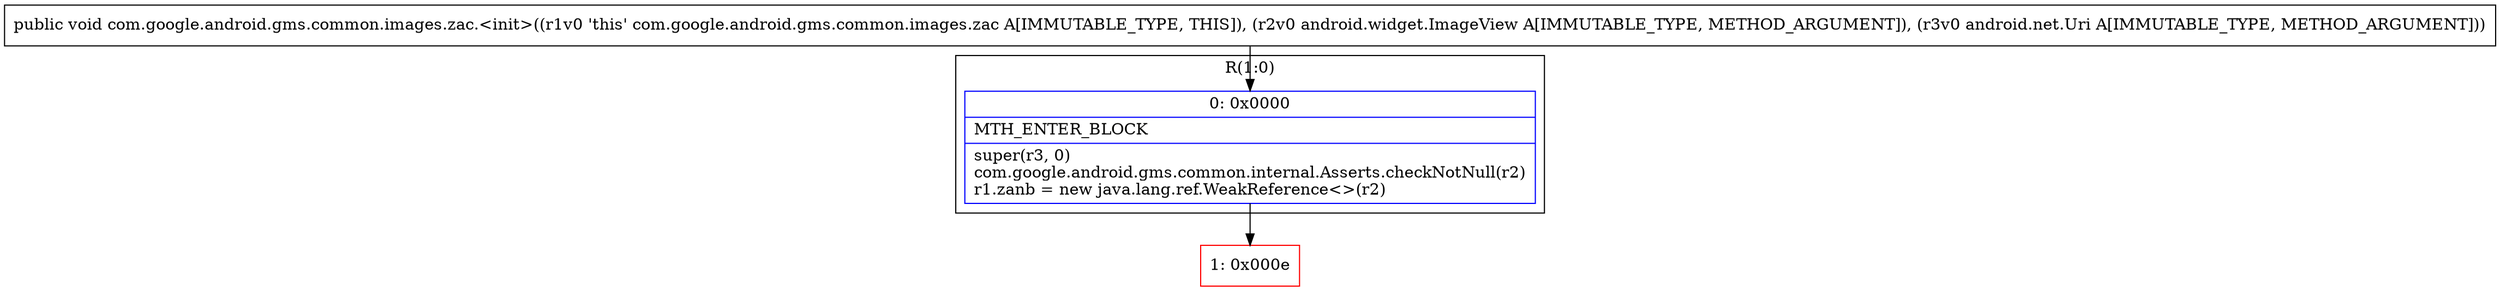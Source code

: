 digraph "CFG forcom.google.android.gms.common.images.zac.\<init\>(Landroid\/widget\/ImageView;Landroid\/net\/Uri;)V" {
subgraph cluster_Region_609870821 {
label = "R(1:0)";
node [shape=record,color=blue];
Node_0 [shape=record,label="{0\:\ 0x0000|MTH_ENTER_BLOCK\l|super(r3, 0)\lcom.google.android.gms.common.internal.Asserts.checkNotNull(r2)\lr1.zanb = new java.lang.ref.WeakReference\<\>(r2)\l}"];
}
Node_1 [shape=record,color=red,label="{1\:\ 0x000e}"];
MethodNode[shape=record,label="{public void com.google.android.gms.common.images.zac.\<init\>((r1v0 'this' com.google.android.gms.common.images.zac A[IMMUTABLE_TYPE, THIS]), (r2v0 android.widget.ImageView A[IMMUTABLE_TYPE, METHOD_ARGUMENT]), (r3v0 android.net.Uri A[IMMUTABLE_TYPE, METHOD_ARGUMENT])) }"];
MethodNode -> Node_0;
Node_0 -> Node_1;
}

